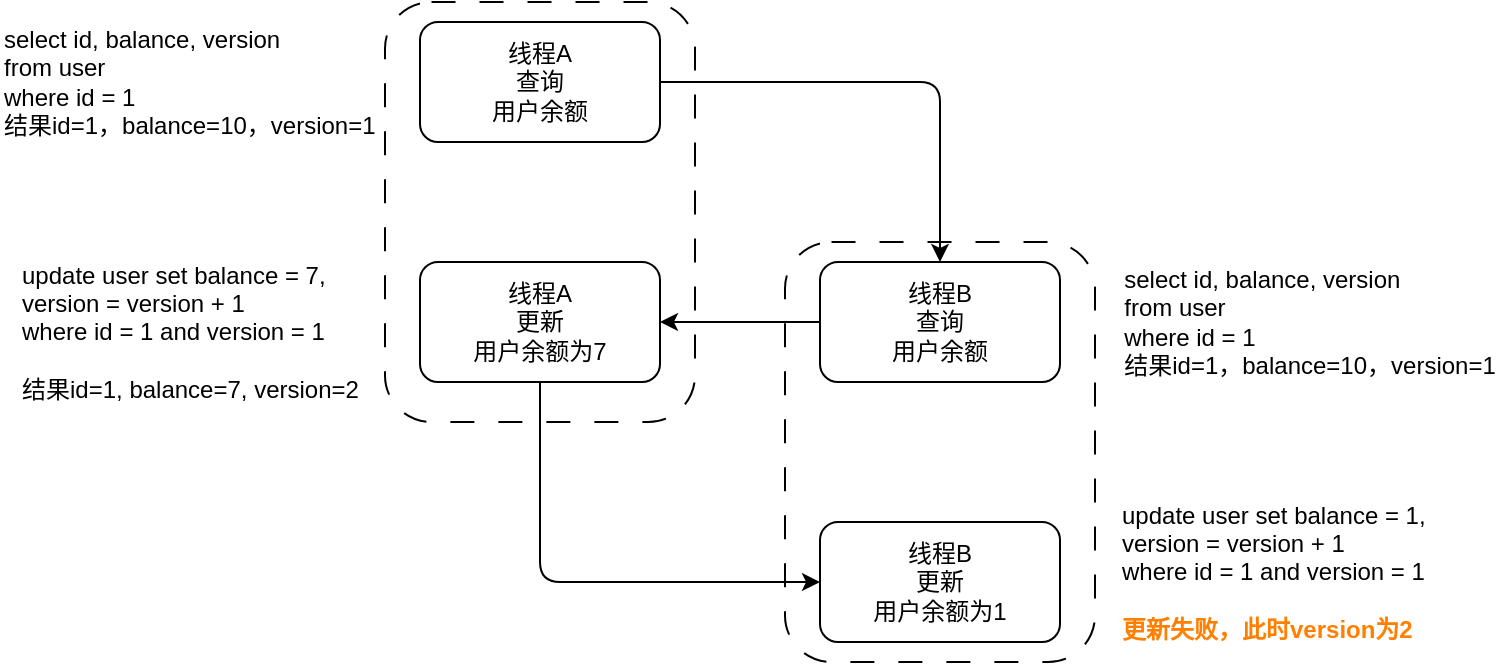 <mxfile>
    <diagram id="GxhePbfQmkq8YZQk6iFf" name="第 1 页">
        <mxGraphModel dx="1071" dy="549" grid="1" gridSize="10" guides="1" tooltips="1" connect="1" arrows="1" fold="1" page="1" pageScale="1" pageWidth="827" pageHeight="1169" math="0" shadow="0">
            <root>
                <mxCell id="0"/>
                <mxCell id="1" parent="0"/>
                <mxCell id="15" value="" style="rounded=1;whiteSpace=wrap;html=1;fontColor=#FF0000;dashed=1;dashPattern=12 12;" vertex="1" parent="1">
                    <mxGeometry x="442.5" y="180" width="155" height="210" as="geometry"/>
                </mxCell>
                <mxCell id="13" value="" style="rounded=1;whiteSpace=wrap;html=1;fontColor=#FF0000;dashed=1;dashPattern=12 12;" vertex="1" parent="1">
                    <mxGeometry x="242.5" y="60" width="155" height="210" as="geometry"/>
                </mxCell>
                <mxCell id="5" style="edgeStyle=none;html=1;exitX=1;exitY=0.5;exitDx=0;exitDy=0;entryX=0.5;entryY=0;entryDx=0;entryDy=0;" edge="1" parent="1" source="2" target="3">
                    <mxGeometry relative="1" as="geometry">
                        <Array as="points">
                            <mxPoint x="520" y="100"/>
                        </Array>
                    </mxGeometry>
                </mxCell>
                <mxCell id="2" value="线程A&lt;br&gt;查询&lt;br&gt;用户余额" style="rounded=1;whiteSpace=wrap;html=1;" vertex="1" parent="1">
                    <mxGeometry x="260" y="70" width="120" height="60" as="geometry"/>
                </mxCell>
                <mxCell id="6" style="edgeStyle=none;html=1;exitX=0;exitY=0.5;exitDx=0;exitDy=0;entryX=1;entryY=0.5;entryDx=0;entryDy=0;" edge="1" parent="1" source="3" target="4">
                    <mxGeometry relative="1" as="geometry"/>
                </mxCell>
                <mxCell id="3" value="线程B&lt;br&gt;查询&lt;br&gt;用户余额" style="rounded=1;whiteSpace=wrap;html=1;" vertex="1" parent="1">
                    <mxGeometry x="460" y="190" width="120" height="60" as="geometry"/>
                </mxCell>
                <mxCell id="8" style="edgeStyle=none;html=1;exitX=0.5;exitY=1;exitDx=0;exitDy=0;entryX=0;entryY=0.5;entryDx=0;entryDy=0;" edge="1" parent="1" source="4" target="7">
                    <mxGeometry relative="1" as="geometry">
                        <Array as="points">
                            <mxPoint x="320" y="350"/>
                        </Array>
                    </mxGeometry>
                </mxCell>
                <mxCell id="4" value="线程A&lt;br&gt;更新&lt;br&gt;用户余额为7" style="rounded=1;whiteSpace=wrap;html=1;" vertex="1" parent="1">
                    <mxGeometry x="260" y="190" width="120" height="60" as="geometry"/>
                </mxCell>
                <mxCell id="7" value="线程B&lt;br&gt;更新&lt;br&gt;用户余额为1" style="rounded=1;whiteSpace=wrap;html=1;" vertex="1" parent="1">
                    <mxGeometry x="460" y="320" width="120" height="60" as="geometry"/>
                </mxCell>
                <mxCell id="9" value="select id, balance, version &lt;br&gt;from user &lt;br&gt;where id = 1&lt;br&gt;结果id=1，balance=10，version=1" style="text;html=1;strokeColor=none;fillColor=none;align=left;verticalAlign=middle;whiteSpace=wrap;rounded=0;" vertex="1" parent="1">
                    <mxGeometry x="50" y="70" width="330" height="60" as="geometry"/>
                </mxCell>
                <mxCell id="10" value="&lt;div style=&quot;text-align: left;&quot;&gt;&lt;span style=&quot;background-color: initial;&quot;&gt;select id, balance, version&lt;/span&gt;&lt;/div&gt;&lt;div style=&quot;text-align: left;&quot;&gt;&lt;span style=&quot;background-color: initial;&quot;&gt;from user&lt;/span&gt;&lt;/div&gt;&lt;div style=&quot;text-align: left;&quot;&gt;&lt;span style=&quot;background-color: initial;&quot;&gt;where id = 1&lt;/span&gt;&lt;/div&gt;结果id=1，balance=10，version=1" style="text;html=1;strokeColor=none;fillColor=none;align=center;verticalAlign=middle;whiteSpace=wrap;rounded=0;" vertex="1" parent="1">
                    <mxGeometry x="610" y="185" width="190" height="70" as="geometry"/>
                </mxCell>
                <mxCell id="11" value="&lt;div style=&quot;text-align: left;&quot;&gt;&lt;span style=&quot;background-color: initial;&quot;&gt;update&amp;nbsp;&lt;/span&gt;&lt;span style=&quot;background-color: initial;&quot;&gt;user&amp;nbsp;&lt;/span&gt;&lt;span style=&quot;background-color: initial;&quot;&gt;set balance = 7, version = version + 1&lt;/span&gt;&lt;/div&gt;&lt;div style=&quot;text-align: left;&quot;&gt;&lt;span style=&quot;background-color: initial;&quot;&gt;where id = 1 and version = 1&lt;/span&gt;&lt;/div&gt;&lt;div style=&quot;text-align: left;&quot;&gt;&lt;span style=&quot;background-color: initial;&quot;&gt;&lt;br&gt;&lt;/span&gt;&lt;/div&gt;&lt;div style=&quot;text-align: left;&quot;&gt;&lt;span style=&quot;background-color: initial;&quot;&gt;结果id=1, balance=7, version=2&lt;/span&gt;&lt;/div&gt;" style="text;html=1;strokeColor=none;fillColor=none;align=center;verticalAlign=middle;whiteSpace=wrap;rounded=0;" vertex="1" parent="1">
                    <mxGeometry x="60" y="190" width="190" height="70" as="geometry"/>
                </mxCell>
                <mxCell id="12" value="&lt;div style=&quot;text-align: left;&quot;&gt;&lt;span style=&quot;background-color: initial;&quot;&gt;update&amp;nbsp;&lt;/span&gt;&lt;span style=&quot;background-color: initial;&quot;&gt;user&amp;nbsp;&lt;/span&gt;&lt;span style=&quot;background-color: initial;&quot;&gt;set balance = 1, version = version + 1&lt;/span&gt;&lt;/div&gt;&lt;div style=&quot;text-align: left;&quot;&gt;&lt;span style=&quot;background-color: initial;&quot;&gt;where id = 1 and version = 1&lt;/span&gt;&lt;/div&gt;&lt;div style=&quot;text-align: left;&quot;&gt;&lt;span style=&quot;background-color: initial;&quot;&gt;&lt;br&gt;&lt;/span&gt;&lt;/div&gt;&lt;div style=&quot;text-align: left;&quot;&gt;&lt;b&gt;&lt;font color=&quot;#ff8000&quot;&gt;更新失败，此时version为2&lt;/font&gt;&lt;/b&gt;&lt;/div&gt;" style="text;html=1;strokeColor=none;fillColor=none;align=center;verticalAlign=middle;whiteSpace=wrap;rounded=0;" vertex="1" parent="1">
                    <mxGeometry x="610" y="310" width="190" height="70" as="geometry"/>
                </mxCell>
            </root>
        </mxGraphModel>
    </diagram>
</mxfile>